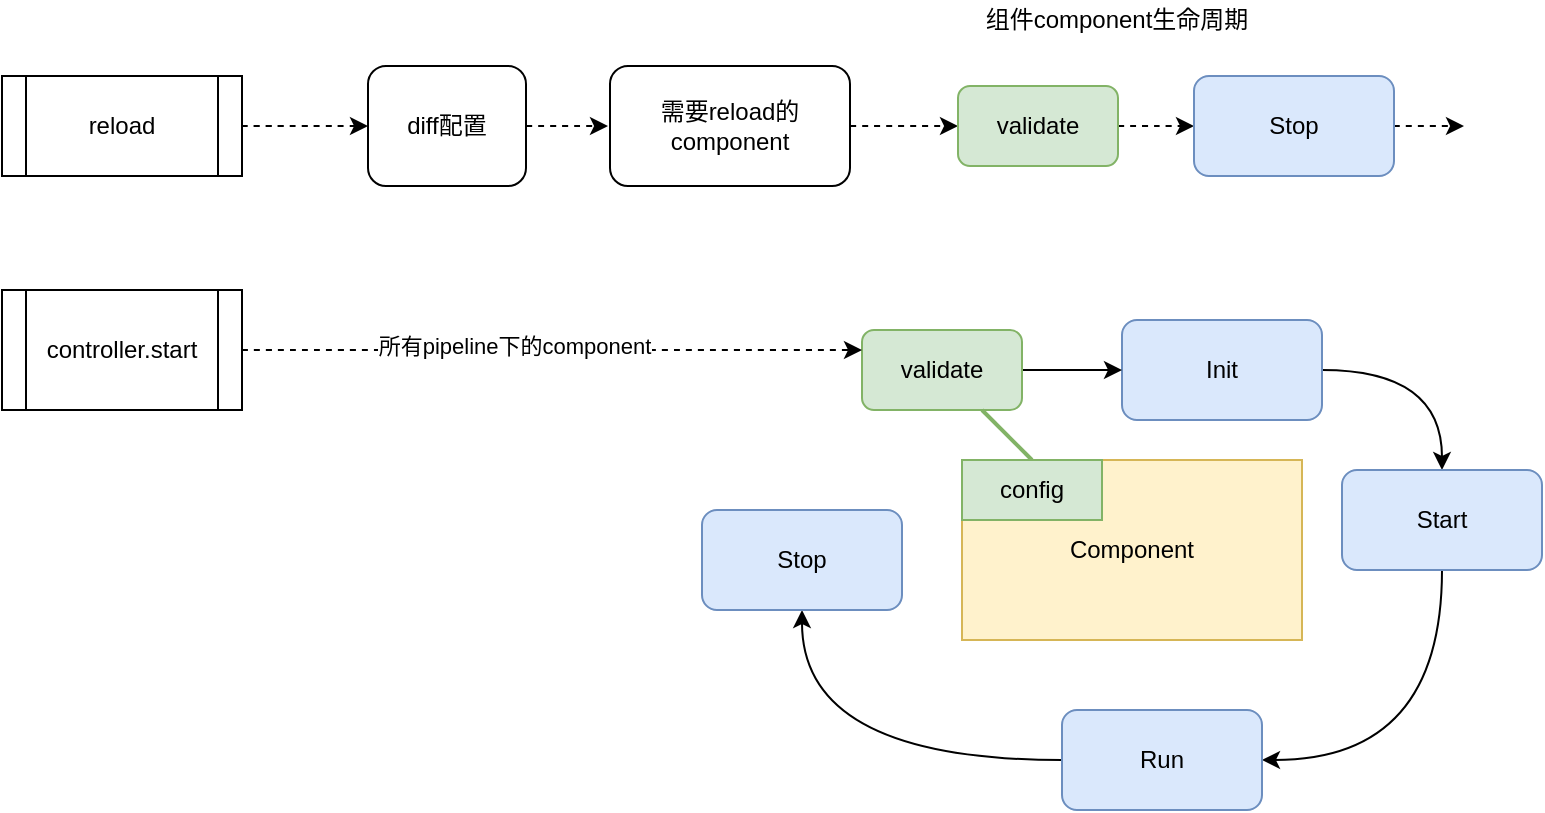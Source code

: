 <mxfile version="13.10.2" type="github">
  <diagram id="_-yG6WXE8SpCH9C6XkkC" name="Page-1">
    <mxGraphModel dx="2253" dy="771" grid="0" gridSize="10" guides="1" tooltips="1" connect="1" arrows="1" fold="1" page="1" pageScale="1" pageWidth="827" pageHeight="1169" math="0" shadow="0">
      <root>
        <mxCell id="0" />
        <mxCell id="1" parent="0" />
        <mxCell id="OMftC91fWA-DbwsZ1LiL-6" style="edgeStyle=orthogonalEdgeStyle;rounded=0;orthogonalLoop=1;jettySize=auto;html=1;exitX=1;exitY=0.5;exitDx=0;exitDy=0;curved=1;" edge="1" parent="1" source="OMftC91fWA-DbwsZ1LiL-1" target="OMftC91fWA-DbwsZ1LiL-3">
          <mxGeometry relative="1" as="geometry" />
        </mxCell>
        <mxCell id="OMftC91fWA-DbwsZ1LiL-1" value="Init" style="rounded=1;whiteSpace=wrap;html=1;fillColor=#dae8fc;strokeColor=#6c8ebf;" vertex="1" parent="1">
          <mxGeometry x="440" y="170" width="100" height="50" as="geometry" />
        </mxCell>
        <mxCell id="OMftC91fWA-DbwsZ1LiL-2" value="Component" style="rounded=0;whiteSpace=wrap;html=1;fillColor=#fff2cc;strokeColor=#d6b656;" vertex="1" parent="1">
          <mxGeometry x="360" y="240" width="170" height="90" as="geometry" />
        </mxCell>
        <mxCell id="OMftC91fWA-DbwsZ1LiL-7" style="edgeStyle=orthogonalEdgeStyle;curved=1;rounded=0;orthogonalLoop=1;jettySize=auto;html=1;entryX=1;entryY=0.5;entryDx=0;entryDy=0;" edge="1" parent="1" source="OMftC91fWA-DbwsZ1LiL-3" target="OMftC91fWA-DbwsZ1LiL-4">
          <mxGeometry relative="1" as="geometry">
            <Array as="points">
              <mxPoint x="600" y="390" />
            </Array>
          </mxGeometry>
        </mxCell>
        <mxCell id="OMftC91fWA-DbwsZ1LiL-3" value="Start" style="rounded=1;whiteSpace=wrap;html=1;fillColor=#dae8fc;strokeColor=#6c8ebf;" vertex="1" parent="1">
          <mxGeometry x="550" y="245" width="100" height="50" as="geometry" />
        </mxCell>
        <mxCell id="OMftC91fWA-DbwsZ1LiL-8" style="edgeStyle=orthogonalEdgeStyle;curved=1;rounded=0;orthogonalLoop=1;jettySize=auto;html=1;exitX=0;exitY=0.5;exitDx=0;exitDy=0;" edge="1" parent="1" source="OMftC91fWA-DbwsZ1LiL-4" target="OMftC91fWA-DbwsZ1LiL-5">
          <mxGeometry relative="1" as="geometry" />
        </mxCell>
        <mxCell id="OMftC91fWA-DbwsZ1LiL-4" value="Run" style="rounded=1;whiteSpace=wrap;html=1;fillColor=#dae8fc;strokeColor=#6c8ebf;" vertex="1" parent="1">
          <mxGeometry x="410" y="365" width="100" height="50" as="geometry" />
        </mxCell>
        <mxCell id="OMftC91fWA-DbwsZ1LiL-5" value="Stop" style="rounded=1;whiteSpace=wrap;html=1;fillColor=#dae8fc;strokeColor=#6c8ebf;" vertex="1" parent="1">
          <mxGeometry x="230" y="265" width="100" height="50" as="geometry" />
        </mxCell>
        <mxCell id="OMftC91fWA-DbwsZ1LiL-42" style="edgeStyle=orthogonalEdgeStyle;curved=1;rounded=0;orthogonalLoop=1;jettySize=auto;html=1;exitX=1;exitY=0.5;exitDx=0;exitDy=0;dashed=1;startArrow=none;startFill=0;endArrow=classic;endFill=1;strokeWidth=1;" edge="1" parent="1" source="OMftC91fWA-DbwsZ1LiL-10" target="OMftC91fWA-DbwsZ1LiL-35">
          <mxGeometry relative="1" as="geometry" />
        </mxCell>
        <mxCell id="OMftC91fWA-DbwsZ1LiL-10" value="reload" style="shape=process;whiteSpace=wrap;html=1;backgroundOutline=1;" vertex="1" parent="1">
          <mxGeometry x="-120" y="48" width="120" height="50" as="geometry" />
        </mxCell>
        <mxCell id="OMftC91fWA-DbwsZ1LiL-17" style="edgeStyle=orthogonalEdgeStyle;curved=1;rounded=0;orthogonalLoop=1;jettySize=auto;html=1;exitX=1;exitY=0.5;exitDx=0;exitDy=0;entryX=0;entryY=0.5;entryDx=0;entryDy=0;strokeWidth=1;" edge="1" parent="1" source="OMftC91fWA-DbwsZ1LiL-15" target="OMftC91fWA-DbwsZ1LiL-1">
          <mxGeometry relative="1" as="geometry" />
        </mxCell>
        <mxCell id="OMftC91fWA-DbwsZ1LiL-15" value="validate" style="rounded=1;whiteSpace=wrap;html=1;fillColor=#d5e8d4;strokeColor=#82b366;" vertex="1" parent="1">
          <mxGeometry x="310" y="175" width="80" height="40" as="geometry" />
        </mxCell>
        <mxCell id="OMftC91fWA-DbwsZ1LiL-22" style="rounded=0;orthogonalLoop=1;jettySize=auto;html=1;exitX=0.5;exitY=0;exitDx=0;exitDy=0;entryX=0.75;entryY=1;entryDx=0;entryDy=0;startArrow=none;startFill=0;strokeWidth=2;endArrow=none;endFill=0;fillColor=#d5e8d4;strokeColor=#82b366;" edge="1" parent="1" source="OMftC91fWA-DbwsZ1LiL-20" target="OMftC91fWA-DbwsZ1LiL-15">
          <mxGeometry relative="1" as="geometry" />
        </mxCell>
        <mxCell id="OMftC91fWA-DbwsZ1LiL-20" value="config" style="rounded=0;whiteSpace=wrap;html=1;fillColor=#d5e8d4;strokeColor=#82b366;" vertex="1" parent="1">
          <mxGeometry x="360" y="240" width="70" height="30" as="geometry" />
        </mxCell>
        <mxCell id="OMftC91fWA-DbwsZ1LiL-25" style="edgeStyle=orthogonalEdgeStyle;curved=1;rounded=0;orthogonalLoop=1;jettySize=auto;html=1;exitX=1;exitY=0.5;exitDx=0;exitDy=0;entryX=0;entryY=0.25;entryDx=0;entryDy=0;dashed=1;startArrow=none;startFill=0;endArrow=classic;endFill=1;strokeWidth=1;" edge="1" parent="1" source="OMftC91fWA-DbwsZ1LiL-23" target="OMftC91fWA-DbwsZ1LiL-15">
          <mxGeometry relative="1" as="geometry" />
        </mxCell>
        <mxCell id="OMftC91fWA-DbwsZ1LiL-34" value="所有pipeline下的component" style="edgeLabel;html=1;align=center;verticalAlign=middle;resizable=0;points=[];" vertex="1" connectable="0" parent="OMftC91fWA-DbwsZ1LiL-25">
          <mxGeometry x="-0.125" y="2" relative="1" as="geometry">
            <mxPoint as="offset" />
          </mxGeometry>
        </mxCell>
        <mxCell id="OMftC91fWA-DbwsZ1LiL-23" value="controller.start" style="shape=process;whiteSpace=wrap;html=1;backgroundOutline=1;" vertex="1" parent="1">
          <mxGeometry x="-120" y="155" width="120" height="60" as="geometry" />
        </mxCell>
        <mxCell id="OMftC91fWA-DbwsZ1LiL-26" value="组件component生命周期" style="text;html=1;strokeColor=none;fillColor=none;align=center;verticalAlign=middle;whiteSpace=wrap;rounded=0;" vertex="1" parent="1">
          <mxGeometry x="360" y="10" width="155" height="20" as="geometry" />
        </mxCell>
        <mxCell id="OMftC91fWA-DbwsZ1LiL-36" style="edgeStyle=orthogonalEdgeStyle;curved=1;rounded=0;orthogonalLoop=1;jettySize=auto;html=1;dashed=1;startArrow=none;startFill=0;endArrow=classic;endFill=1;strokeWidth=1;" edge="1" parent="1" source="OMftC91fWA-DbwsZ1LiL-35">
          <mxGeometry relative="1" as="geometry">
            <mxPoint x="183" y="73" as="targetPoint" />
          </mxGeometry>
        </mxCell>
        <mxCell id="OMftC91fWA-DbwsZ1LiL-35" value="diff配置" style="rounded=1;whiteSpace=wrap;html=1;" vertex="1" parent="1">
          <mxGeometry x="63" y="43" width="79" height="60" as="geometry" />
        </mxCell>
        <mxCell id="OMftC91fWA-DbwsZ1LiL-38" style="edgeStyle=orthogonalEdgeStyle;curved=1;rounded=0;orthogonalLoop=1;jettySize=auto;html=1;exitX=1;exitY=0.5;exitDx=0;exitDy=0;dashed=1;startArrow=none;startFill=0;endArrow=classic;endFill=1;strokeWidth=1;" edge="1" parent="1" source="OMftC91fWA-DbwsZ1LiL-37">
          <mxGeometry relative="1" as="geometry">
            <mxPoint x="358" y="73" as="targetPoint" />
          </mxGeometry>
        </mxCell>
        <mxCell id="OMftC91fWA-DbwsZ1LiL-37" value="需要reload的component" style="rounded=1;whiteSpace=wrap;html=1;" vertex="1" parent="1">
          <mxGeometry x="184" y="43" width="120" height="60" as="geometry" />
        </mxCell>
        <mxCell id="OMftC91fWA-DbwsZ1LiL-45" style="edgeStyle=orthogonalEdgeStyle;curved=1;rounded=0;orthogonalLoop=1;jettySize=auto;html=1;dashed=1;startArrow=none;startFill=0;endArrow=classic;endFill=1;strokeWidth=1;" edge="1" parent="1" source="OMftC91fWA-DbwsZ1LiL-43" target="OMftC91fWA-DbwsZ1LiL-44">
          <mxGeometry relative="1" as="geometry" />
        </mxCell>
        <mxCell id="OMftC91fWA-DbwsZ1LiL-43" value="validate" style="rounded=1;whiteSpace=wrap;html=1;fillColor=#d5e8d4;strokeColor=#82b366;" vertex="1" parent="1">
          <mxGeometry x="358" y="53" width="80" height="40" as="geometry" />
        </mxCell>
        <mxCell id="OMftC91fWA-DbwsZ1LiL-47" style="edgeStyle=orthogonalEdgeStyle;curved=1;rounded=0;orthogonalLoop=1;jettySize=auto;html=1;exitX=1;exitY=0.5;exitDx=0;exitDy=0;dashed=1;startArrow=none;startFill=0;endArrow=classic;endFill=1;strokeWidth=1;" edge="1" parent="1" source="OMftC91fWA-DbwsZ1LiL-44">
          <mxGeometry relative="1" as="geometry">
            <mxPoint x="611" y="73" as="targetPoint" />
          </mxGeometry>
        </mxCell>
        <mxCell id="OMftC91fWA-DbwsZ1LiL-44" value="Stop" style="rounded=1;whiteSpace=wrap;html=1;fillColor=#dae8fc;strokeColor=#6c8ebf;" vertex="1" parent="1">
          <mxGeometry x="476" y="48" width="100" height="50" as="geometry" />
        </mxCell>
      </root>
    </mxGraphModel>
  </diagram>
</mxfile>
